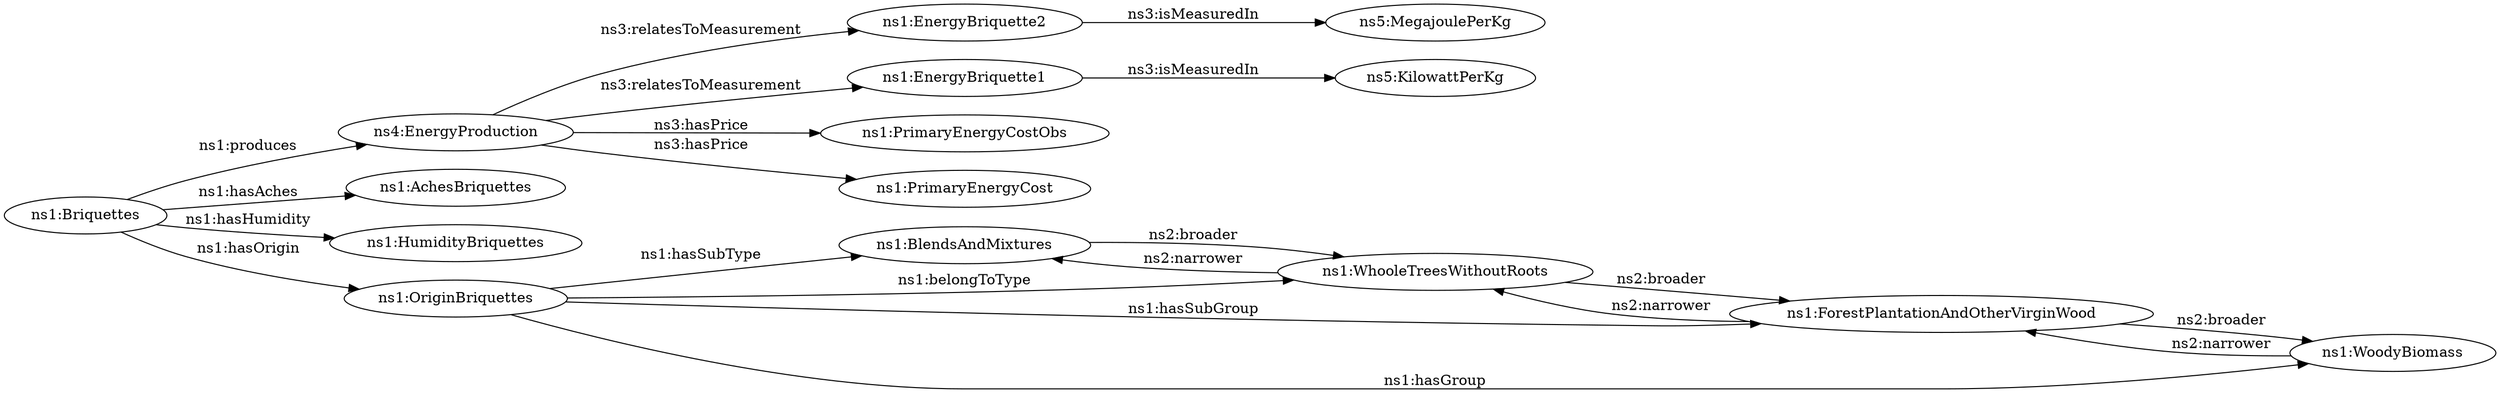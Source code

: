 digraph ar2dtool_diagram { 
rankdir=LR;
size="1501"
	"ns1:EnergyBriquette2" -> "ns5:MegajoulePerKg" [ label = "ns3:isMeasuredIn" ];
	"ns1:Briquettes" -> "ns4:EnergyProduction" [ label = "ns1:produces" ];
	"ns1:Briquettes" -> "ns1:AchesBriquettes" [ label = "ns1:hasAches" ];
	"ns1:Briquettes" -> "ns1:HumidityBriquettes" [ label = "ns1:hasHumidity" ];
	"ns1:Briquettes" -> "ns1:OriginBriquettes" [ label = "ns1:hasOrigin" ];
	"ns1:BlendsAndMixtures" -> "ns1:WhooleTreesWithoutRoots" [ label = "ns2:broader" ];
	"ns1:OriginBriquettes" -> "ns1:BlendsAndMixtures" [ label = "ns1:hasSubType" ];
	"ns1:OriginBriquettes" -> "ns1:WhooleTreesWithoutRoots" [ label = "ns1:belongToType" ];
	"ns1:OriginBriquettes" -> "ns1:ForestPlantationAndOtherVirginWood" [ label = "ns1:hasSubGroup" ];
	"ns1:OriginBriquettes" -> "ns1:WoodyBiomass" [ label = "ns1:hasGroup" ];
	"ns1:WhooleTreesWithoutRoots" -> "ns1:ForestPlantationAndOtherVirginWood" [ label = "ns2:broader" ];
	"ns1:WhooleTreesWithoutRoots" -> "ns1:BlendsAndMixtures" [ label = "ns2:narrower" ];
	"ns4:EnergyProduction" -> "ns1:EnergyBriquette2" [ label = "ns3:relatesToMeasurement" ];
	"ns4:EnergyProduction" -> "ns1:EnergyBriquette1" [ label = "ns3:relatesToMeasurement" ];
	"ns4:EnergyProduction" -> "ns1:PrimaryEnergyCostObs" [ label = "ns3:hasPrice" ];
	"ns4:EnergyProduction" -> "ns1:PrimaryEnergyCost" [ label = "ns3:hasPrice" ];
	"ns1:WoodyBiomass" -> "ns1:ForestPlantationAndOtherVirginWood" [ label = "ns2:narrower" ];
	"ns1:EnergyBriquette1" -> "ns5:KilowattPerKg" [ label = "ns3:isMeasuredIn" ];
	"ns1:ForestPlantationAndOtherVirginWood" -> "ns1:WoodyBiomass" [ label = "ns2:broader" ];
	"ns1:ForestPlantationAndOtherVirginWood" -> "ns1:WhooleTreesWithoutRoots" [ label = "ns2:narrower" ];

}

